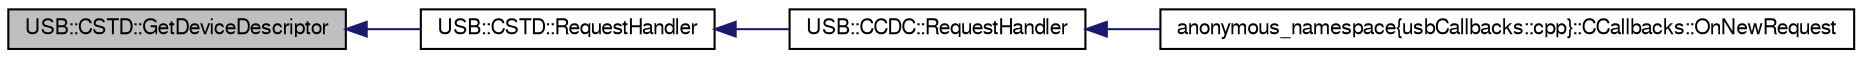 digraph G
{
  bgcolor="transparent";
  edge [fontname="FreeSans",fontsize=10,labelfontname="FreeSans",labelfontsize=10];
  node [fontname="FreeSans",fontsize=10,shape=record];
  rankdir=LR;
  Node1 [label="USB::CSTD::GetDeviceDescriptor",height=0.2,width=0.4,color="black", fillcolor="grey75", style="filled" fontcolor="black"];
  Node1 -> Node2 [dir=back,color="midnightblue",fontsize=10,style="solid",fontname="FreeSans"];
  Node2 [label="USB::CSTD::RequestHandler",height=0.2,width=0.4,color="black",URL="$class_u_s_b_1_1_c_s_t_d.html#e38a077457b22283969b6f5a270e9c2d",tooltip="Handles standard SETUP requests."];
  Node2 -> Node3 [dir=back,color="midnightblue",fontsize=10,style="solid",fontname="FreeSans"];
  Node3 [label="USB::CCDC::RequestHandler",height=0.2,width=0.4,color="black",URL="$class_u_s_b_1_1_c_c_d_c.html#825e8609b22bf0012d10a81248ff1bc5",tooltip="SETUP request handler for an Abstract Control Model device."];
  Node3 -> Node4 [dir=back,color="midnightblue",fontsize=10,style="solid",fontname="FreeSans"];
  Node4 [label="anonymous_namespace\{usbCallbacks::cpp\}::CCallbacks::OnNewRequest",height=0.2,width=0.4,color="black",URL="$classanonymous__namespace_02usb_callbacks_8cpp_03_1_1_c_callbacks.html#7dddf154c6c46790c76ece15a6338c81",tooltip="New Request callback function."];
}
